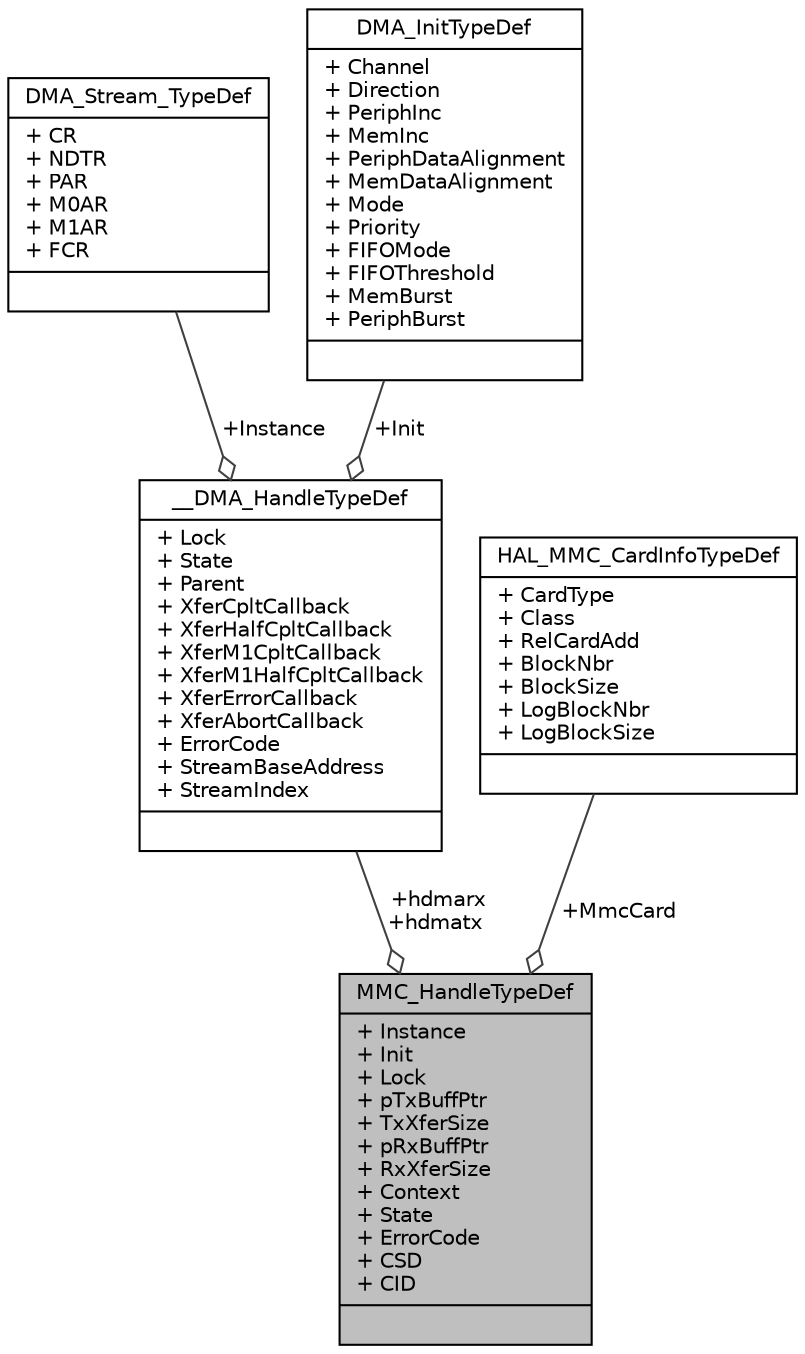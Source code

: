 digraph "MMC_HandleTypeDef"
{
  edge [fontname="Helvetica",fontsize="10",labelfontname="Helvetica",labelfontsize="10"];
  node [fontname="Helvetica",fontsize="10",shape=record];
  Node1 [label="{MMC_HandleTypeDef\n|+ Instance\l+ Init\l+ Lock\l+ pTxBuffPtr\l+ TxXferSize\l+ pRxBuffPtr\l+ RxXferSize\l+ Context\l+ State\l+ ErrorCode\l+ CSD\l+ CID\l|}",height=0.2,width=0.4,color="black", fillcolor="grey75", style="filled", fontcolor="black"];
  Node2 -> Node1 [color="grey25",fontsize="10",style="solid",label=" +hdmarx\n+hdmatx" ,arrowhead="odiamond",fontname="Helvetica"];
  Node2 [label="{__DMA_HandleTypeDef\n|+ Lock\l+ State\l+ Parent\l+ XferCpltCallback\l+ XferHalfCpltCallback\l+ XferM1CpltCallback\l+ XferM1HalfCpltCallback\l+ XferErrorCallback\l+ XferAbortCallback\l+ ErrorCode\l+ StreamBaseAddress\l+ StreamIndex\l|}",height=0.2,width=0.4,color="black", fillcolor="white", style="filled",URL="$struct_____d_m_a___handle_type_def.html",tooltip="DMA handle Structure definition. "];
  Node3 -> Node2 [color="grey25",fontsize="10",style="solid",label=" +Instance" ,arrowhead="odiamond",fontname="Helvetica"];
  Node3 [label="{DMA_Stream_TypeDef\n|+ CR\l+ NDTR\l+ PAR\l+ M0AR\l+ M1AR\l+ FCR\l|}",height=0.2,width=0.4,color="black", fillcolor="white", style="filled",URL="$struct_d_m_a___stream___type_def.html",tooltip="DMA Controller. "];
  Node4 -> Node2 [color="grey25",fontsize="10",style="solid",label=" +Init" ,arrowhead="odiamond",fontname="Helvetica"];
  Node4 [label="{DMA_InitTypeDef\n|+ Channel\l+ Direction\l+ PeriphInc\l+ MemInc\l+ PeriphDataAlignment\l+ MemDataAlignment\l+ Mode\l+ Priority\l+ FIFOMode\l+ FIFOThreshold\l+ MemBurst\l+ PeriphBurst\l|}",height=0.2,width=0.4,color="black", fillcolor="white", style="filled",URL="$struct_d_m_a___init_type_def.html",tooltip="DMA Configuration Structure definition. "];
  Node5 -> Node1 [color="grey25",fontsize="10",style="solid",label=" +MmcCard" ,arrowhead="odiamond",fontname="Helvetica"];
  Node5 [label="{HAL_MMC_CardInfoTypeDef\n|+ CardType\l+ Class\l+ RelCardAdd\l+ BlockNbr\l+ BlockSize\l+ LogBlockNbr\l+ LogBlockSize\l|}",height=0.2,width=0.4,color="black", fillcolor="white", style="filled",URL="$struct_h_a_l___m_m_c___card_info_type_def.html",tooltip="MMC Card Information Structure definition. "];
}
